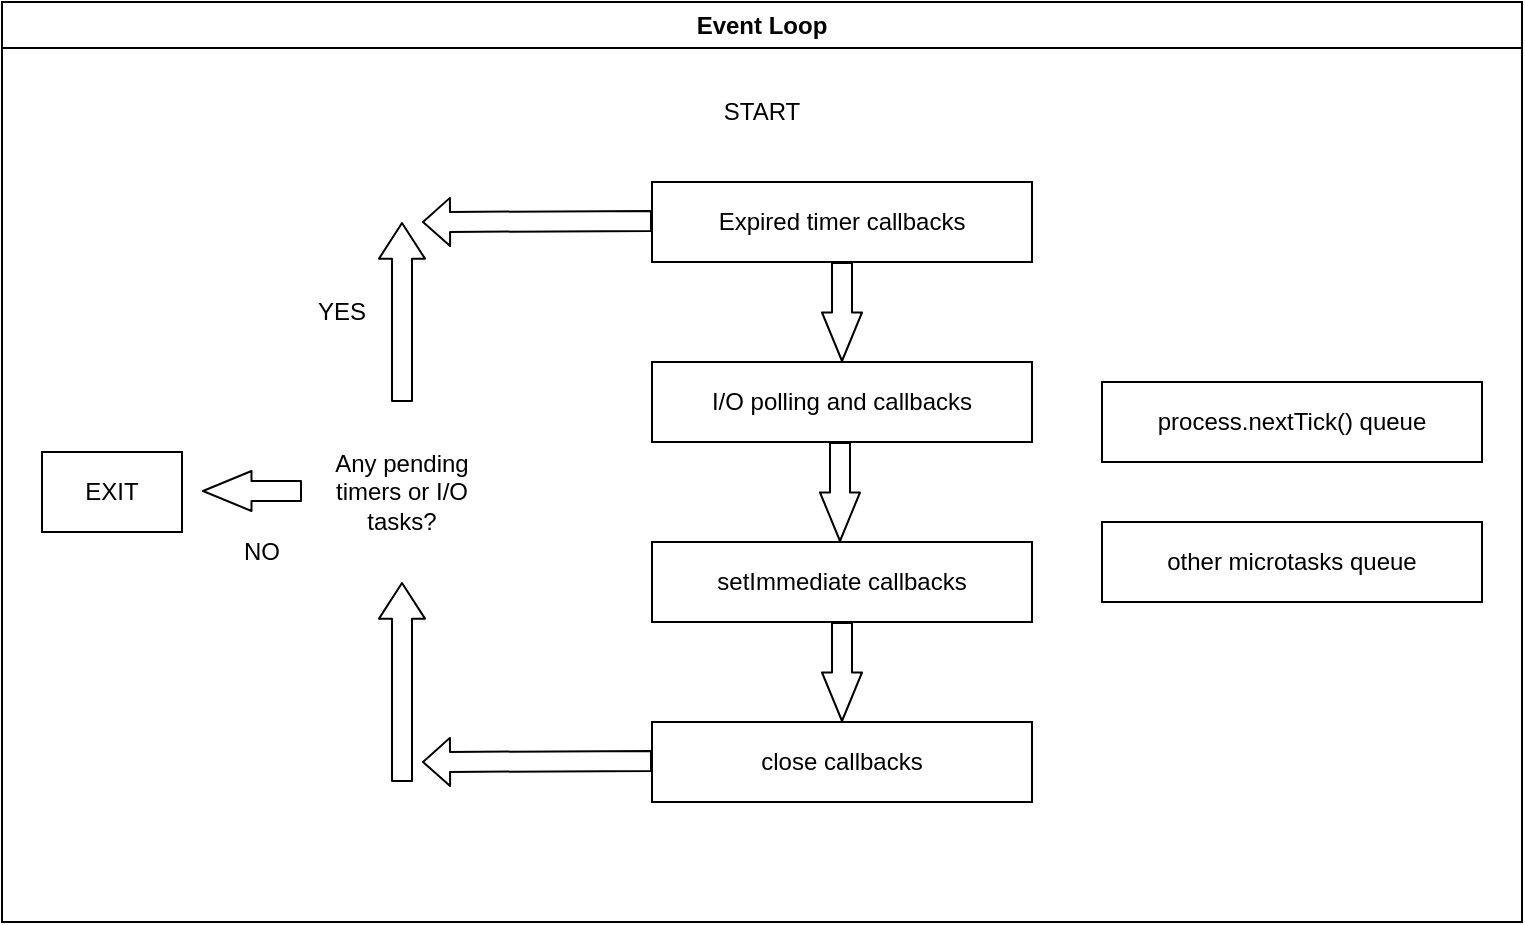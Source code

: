 <mxfile>
    <diagram id="w1LxCcR-wKjXIqOhaXAM" name="Page-1">
        <mxGraphModel dx="1659" dy="714" grid="1" gridSize="10" guides="1" tooltips="1" connect="1" arrows="1" fold="1" page="1" pageScale="1" pageWidth="800" pageHeight="500" math="0" shadow="0">
            <root>
                <mxCell id="0"/>
                <mxCell id="1" parent="0"/>
                <mxCell id="2" value="Event Loop" style="swimlane;whiteSpace=wrap;html=1;" vertex="1" parent="1">
                    <mxGeometry x="20" y="20" width="760" height="460" as="geometry"/>
                </mxCell>
                <mxCell id="6" value="close callbacks" style="rounded=0;whiteSpace=wrap;html=1;" vertex="1" parent="2">
                    <mxGeometry x="325" y="360" width="190" height="40" as="geometry"/>
                </mxCell>
                <mxCell id="7" value="setImmediate callbacks" style="rounded=0;whiteSpace=wrap;html=1;" vertex="1" parent="2">
                    <mxGeometry x="325" y="270" width="190" height="40" as="geometry"/>
                </mxCell>
                <mxCell id="8" value="I/O polling and callbacks" style="rounded=0;whiteSpace=wrap;html=1;" vertex="1" parent="2">
                    <mxGeometry x="325" y="180" width="190" height="40" as="geometry"/>
                </mxCell>
                <mxCell id="9" value="Expired timer callbacks" style="rounded=0;whiteSpace=wrap;html=1;" vertex="1" parent="2">
                    <mxGeometry x="325" y="90" width="190" height="40" as="geometry"/>
                </mxCell>
                <mxCell id="10" value="START" style="text;html=1;strokeColor=none;fillColor=none;align=center;verticalAlign=middle;whiteSpace=wrap;rounded=0;" vertex="1" parent="2">
                    <mxGeometry x="350" y="40" width="60" height="30" as="geometry"/>
                </mxCell>
                <mxCell id="11" value="process.nextTick() queue" style="rounded=0;whiteSpace=wrap;html=1;" vertex="1" parent="2">
                    <mxGeometry x="550" y="190" width="190" height="40" as="geometry"/>
                </mxCell>
                <mxCell id="12" value="other microtasks queue" style="rounded=0;whiteSpace=wrap;html=1;" vertex="1" parent="2">
                    <mxGeometry x="550" y="260" width="190" height="40" as="geometry"/>
                </mxCell>
                <mxCell id="13" value="" style="shape=flexArrow;endArrow=classic;html=1;endWidth=9;endSize=7.75;" edge="1" parent="2">
                    <mxGeometry width="50" height="50" relative="1" as="geometry">
                        <mxPoint x="420" y="130" as="sourcePoint"/>
                        <mxPoint x="420" y="180" as="targetPoint"/>
                    </mxGeometry>
                </mxCell>
                <mxCell id="14" value="" style="shape=flexArrow;endArrow=classic;html=1;endWidth=9;endSize=7.75;" edge="1" parent="2">
                    <mxGeometry width="50" height="50" relative="1" as="geometry">
                        <mxPoint x="419" y="220" as="sourcePoint"/>
                        <mxPoint x="419" y="270" as="targetPoint"/>
                    </mxGeometry>
                </mxCell>
                <mxCell id="15" value="" style="shape=flexArrow;endArrow=classic;html=1;endWidth=9;endSize=7.75;" edge="1" parent="2">
                    <mxGeometry width="50" height="50" relative="1" as="geometry">
                        <mxPoint x="420" y="310" as="sourcePoint"/>
                        <mxPoint x="420" y="360" as="targetPoint"/>
                    </mxGeometry>
                </mxCell>
                <mxCell id="16" value="" style="shape=flexArrow;endArrow=classic;html=1;endWidth=13;endSize=4.17;" edge="1" parent="2">
                    <mxGeometry width="50" height="50" relative="1" as="geometry">
                        <mxPoint x="325" y="379.5" as="sourcePoint"/>
                        <mxPoint x="210" y="380" as="targetPoint"/>
                        <Array as="points">
                            <mxPoint x="210" y="380"/>
                        </Array>
                    </mxGeometry>
                </mxCell>
                <mxCell id="17" value="" style="shape=flexArrow;endArrow=classic;html=1;endWidth=13;endSize=4.17;" edge="1" parent="2">
                    <mxGeometry width="50" height="50" relative="1" as="geometry">
                        <mxPoint x="325" y="109.5" as="sourcePoint"/>
                        <mxPoint x="210" y="110" as="targetPoint"/>
                        <Array as="points">
                            <mxPoint x="210" y="110"/>
                        </Array>
                    </mxGeometry>
                </mxCell>
                <mxCell id="18" value="" style="shape=flexArrow;endArrow=classic;html=1;endWidth=12;endSize=5.61;" edge="1" parent="2">
                    <mxGeometry width="50" height="50" relative="1" as="geometry">
                        <mxPoint x="200" y="390" as="sourcePoint"/>
                        <mxPoint x="200" y="290" as="targetPoint"/>
                    </mxGeometry>
                </mxCell>
                <mxCell id="19" value="" style="shape=flexArrow;endArrow=classic;html=1;endWidth=12;endSize=5.61;" edge="1" parent="2">
                    <mxGeometry width="50" height="50" relative="1" as="geometry">
                        <mxPoint x="200" y="200" as="sourcePoint"/>
                        <mxPoint x="200" y="110" as="targetPoint"/>
                    </mxGeometry>
                </mxCell>
                <mxCell id="20" value="Any pending timers or I/O tasks?" style="text;html=1;strokeColor=none;fillColor=none;align=center;verticalAlign=middle;whiteSpace=wrap;rounded=0;" vertex="1" parent="2">
                    <mxGeometry x="160" y="210" width="80" height="70" as="geometry"/>
                </mxCell>
                <mxCell id="21" value="EXIT" style="rounded=0;whiteSpace=wrap;html=1;" vertex="1" parent="2">
                    <mxGeometry x="20" y="225" width="70" height="40" as="geometry"/>
                </mxCell>
                <mxCell id="22" value="" style="shape=flexArrow;endArrow=classic;html=1;endWidth=9;endSize=7.75;" edge="1" parent="2">
                    <mxGeometry width="50" height="50" relative="1" as="geometry">
                        <mxPoint x="150" y="244.5" as="sourcePoint"/>
                        <mxPoint x="100" y="244.5" as="targetPoint"/>
                    </mxGeometry>
                </mxCell>
                <mxCell id="23" value="NO" style="text;html=1;strokeColor=none;fillColor=none;align=center;verticalAlign=middle;whiteSpace=wrap;rounded=0;" vertex="1" parent="2">
                    <mxGeometry x="100" y="260" width="60" height="30" as="geometry"/>
                </mxCell>
                <mxCell id="24" value="YES" style="text;html=1;strokeColor=none;fillColor=none;align=center;verticalAlign=middle;whiteSpace=wrap;rounded=0;" vertex="1" parent="2">
                    <mxGeometry x="140" y="140" width="60" height="30" as="geometry"/>
                </mxCell>
            </root>
        </mxGraphModel>
    </diagram>
</mxfile>